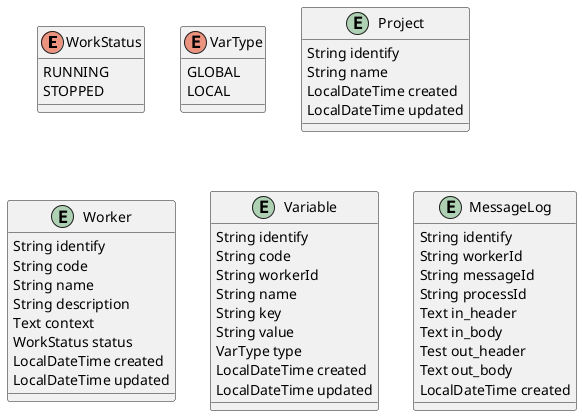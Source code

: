@startuml
enum   WorkStatus {
    RUNNING
    STOPPED
}

enum VarType {
    GLOBAL
    LOCAL
}

entity Project{
  String identify
  String name
  LocalDateTime created
  LocalDateTime updated
}

entity  Worker {
    String identify
    String code
    String name
    String description
    Text context
    WorkStatus status
    LocalDateTime created
    LocalDateTime updated
}

entity  Variable {
    String identify
    String code
    String workerId
    String name
    String key
    String value
    VarType type
    LocalDateTime created
    LocalDateTime updated
}

entity MessageLog {
  String identify
  String workerId
  String messageId
  String processId
  Text in_header
  Text in_body
  Test out_header
  Text out_body
  LocalDateTime created
}

together {
  entity Worker
  entity MessageLog
  entity Variable
  entity Project
}
@enduml